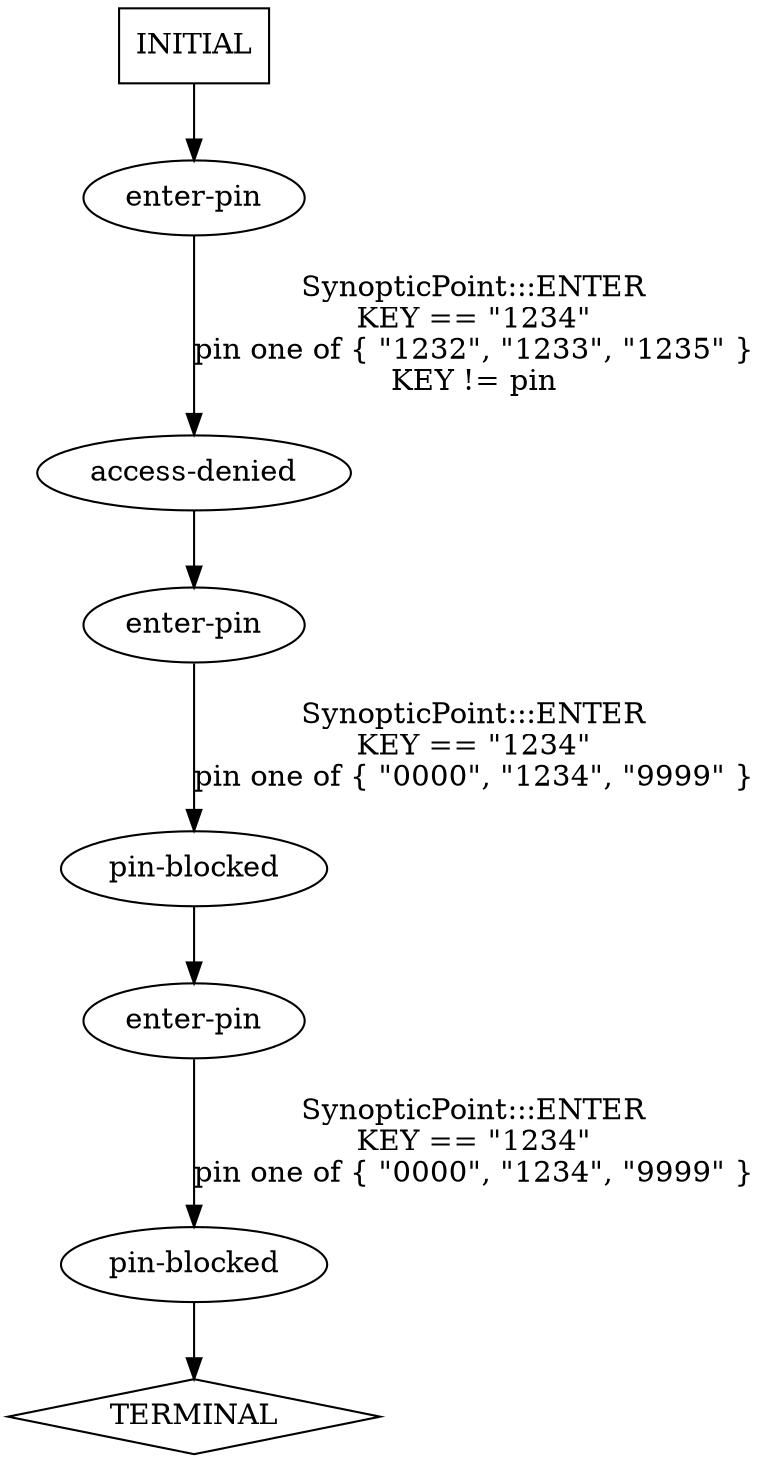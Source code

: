 digraph {
  0 [label="access-denied"];
  1 [label="enter-pin"];
  2 [label="enter-pin"];
  3 [label="enter-pin"];
  4 [label="pin-blocked"];
  5 [label="pin-blocked"];
  6 [label="TERMINAL",shape=diamond];
  7 [label="INITIAL",shape=box];
0->2 [label="",];
1->0 [label="SynopticPoint:::ENTER\nKEY == \"1234\"\npin one of { \"1232\", \"1233\", \"1235\" }\nKEY != pin\n",];
2->4 [label="SynopticPoint:::ENTER\nKEY == \"1234\"\npin one of { \"0000\", \"1234\", \"9999\" }\n",];
3->5 [label="SynopticPoint:::ENTER\nKEY == \"1234\"\npin one of { \"0000\", \"1234\", \"9999\" }\n",];
4->3 [label="",];
5->6 [label="",];
7->1 [label="",];
} // digraph {
